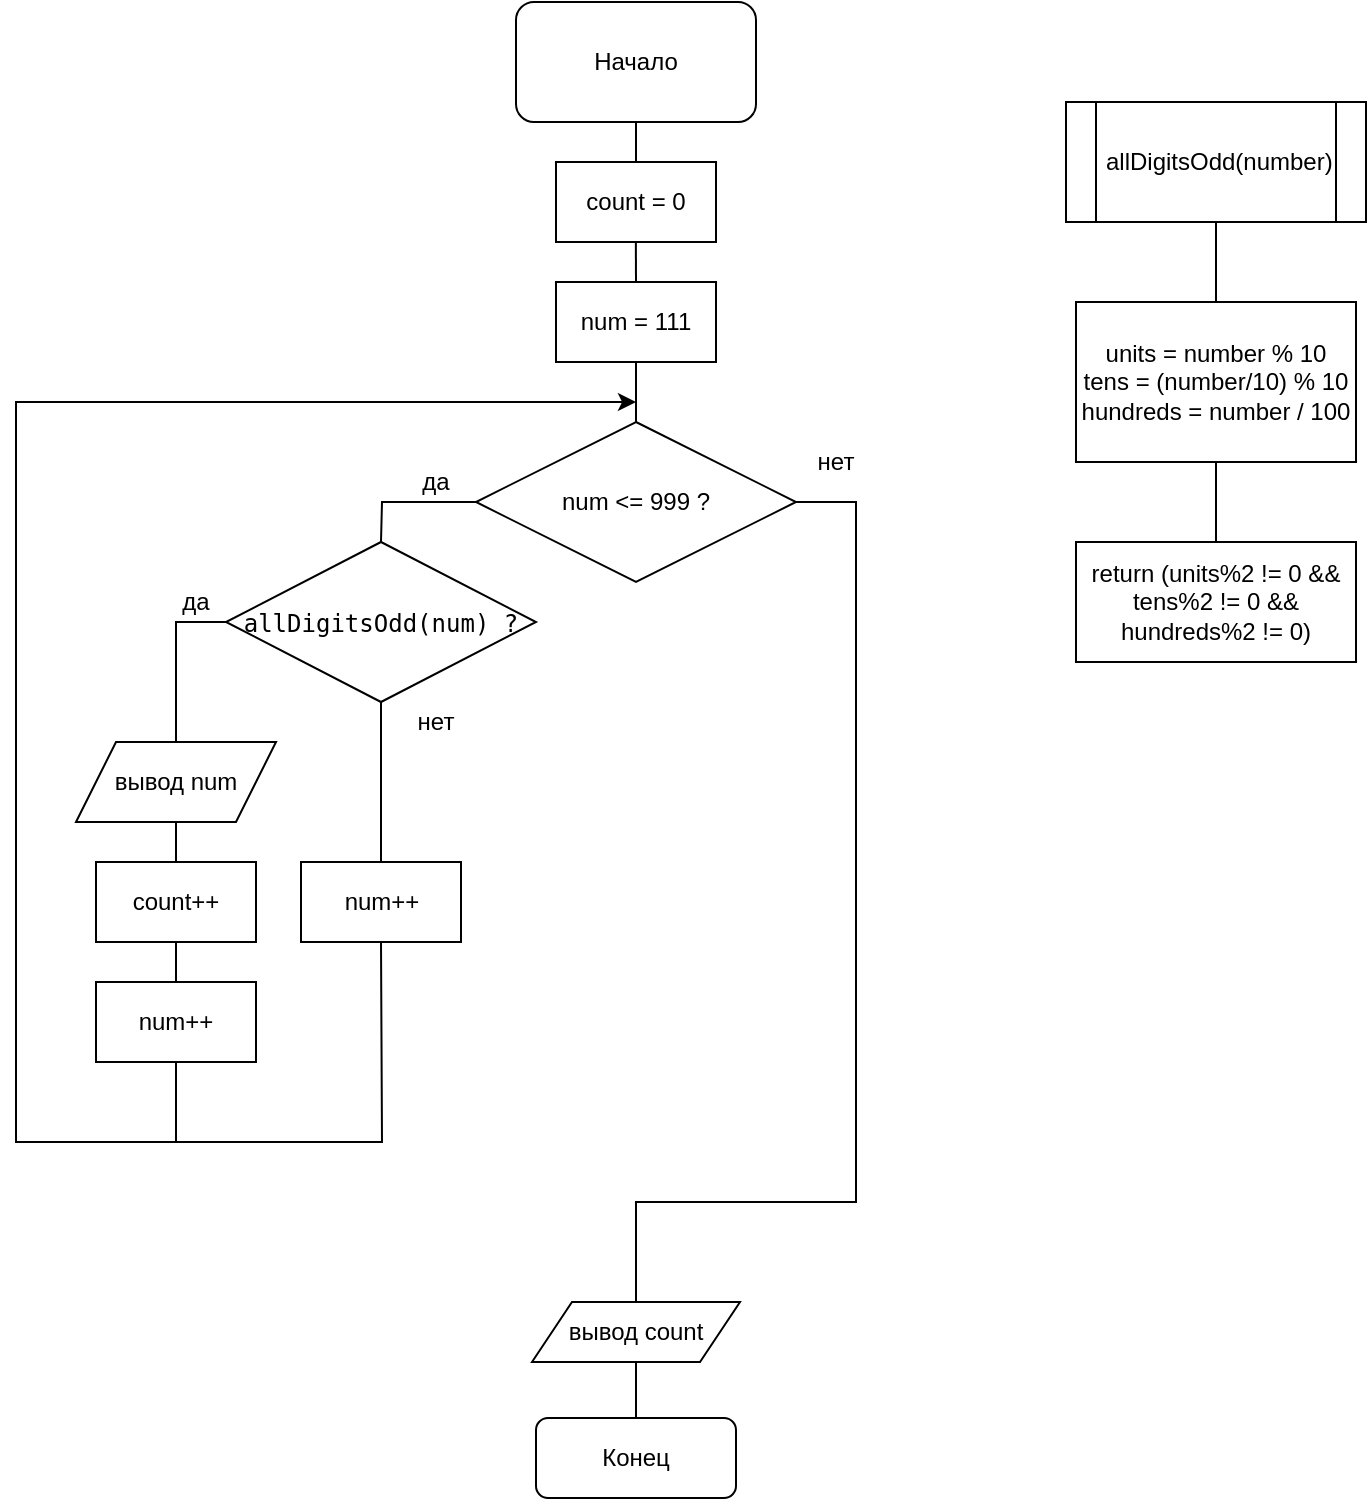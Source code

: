 <mxfile version="28.1.2">
  <diagram name="Page-1" id="fDgFHfz8iUkNx9GYH95z">
    <mxGraphModel dx="544" dy="337" grid="1" gridSize="10" guides="1" tooltips="1" connect="1" arrows="1" fold="1" page="1" pageScale="1" pageWidth="827" pageHeight="1169" background="#ffffff" math="0" shadow="0">
      <root>
        <mxCell id="0" />
        <mxCell id="1" parent="0" />
        <mxCell id="2" value="&lt;font style=&quot;color: rgb(0, 0, 0);&quot;&gt;Начало&lt;/font&gt;" style="rounded=1;whiteSpace=wrap;html=1;fillColor=#ffffff;strokeColor=#000000;fontColor=#000000;" parent="1" vertex="1">
          <mxGeometry x="300" y="40" width="120" height="60" as="geometry" />
        </mxCell>
        <mxCell id="3" value="count = 0" style="rounded=0;whiteSpace=wrap;html=1;fillColor=#ffffff;strokeColor=#000000;fontColor=#000000;" parent="1" vertex="1">
          <mxGeometry x="320" y="120" width="80" height="40" as="geometry" />
        </mxCell>
        <mxCell id="4" value="num = 111" style="rounded=0;whiteSpace=wrap;html=1;fillColor=#ffffff;strokeColor=#000000;fontColor=#000000;" parent="1" vertex="1">
          <mxGeometry x="320" y="180" width="80" height="40" as="geometry" />
        </mxCell>
        <mxCell id="13" value="&lt;font style=&quot;color: rgb(0, 0, 0);&quot;&gt;Конец&lt;/font&gt;" style="rounded=1;whiteSpace=wrap;html=1;fillColor=#ffffff;strokeColor=#000000;fontColor=#000000;" parent="1" vertex="1">
          <mxGeometry x="310" y="748" width="100" height="40" as="geometry" />
        </mxCell>
        <mxCell id="15" value="units = number % 10&#xa;tens = (number/10) % 10&#xa;hundreds = number / 100" style="rounded=0;whiteSpace=wrap;html=1;fillColor=#ffffff;strokeColor=#000000;fontColor=#000000;" parent="1" vertex="1">
          <mxGeometry x="580" y="190" width="140" height="80" as="geometry" />
        </mxCell>
        <mxCell id="16" value="return (units%2 != 0 &amp;&amp;&#xa;       tens%2 != 0 &amp;&amp;&#xa;       hundreds%2 != 0)" style="rounded=0;whiteSpace=wrap;html=1;fillColor=#ffffff;strokeColor=#000000;fontColor=#000000;" parent="1" vertex="1">
          <mxGeometry x="580" y="310" width="140" height="60" as="geometry" />
        </mxCell>
        <mxCell id="D_cFoO1Ifrv0sU41gIAw-35" value="&lt;span&gt;&lt;font style=&quot;color: rgb(0, 0, 0);&quot;&gt;&amp;nbsp;allDigitsOdd(number)&lt;/font&gt;&lt;/span&gt;" style="shape=process;whiteSpace=wrap;html=1;backgroundOutline=1;rounded=0;strokeColor=#000000;align=center;verticalAlign=middle;fontFamily=Helvetica;fontSize=12;fontColor=default;fillColor=#FFFFFF;" vertex="1" parent="1">
          <mxGeometry x="575" y="90" width="150" height="60" as="geometry" />
        </mxCell>
        <mxCell id="D_cFoO1Ifrv0sU41gIAw-46" value="" style="endArrow=none;html=1;rounded=0;strokeColor=#000000;align=center;verticalAlign=middle;fontFamily=Helvetica;fontSize=12;fontColor=default;labelBackgroundColor=default;entryX=0.5;entryY=1;entryDx=0;entryDy=0;" edge="1" parent="1" target="D_cFoO1Ifrv0sU41gIAw-68">
          <mxGeometry width="50" height="50" relative="1" as="geometry">
            <mxPoint x="130" y="610" as="sourcePoint" />
            <mxPoint x="240" y="510" as="targetPoint" />
            <Array as="points">
              <mxPoint x="233" y="610" />
            </Array>
          </mxGeometry>
        </mxCell>
        <mxCell id="D_cFoO1Ifrv0sU41gIAw-47" value="" style="endArrow=none;html=1;rounded=0;strokeColor=#000000;align=center;verticalAlign=middle;fontFamily=Helvetica;fontSize=12;fontColor=default;labelBackgroundColor=default;entryX=1;entryY=0.5;entryDx=0;entryDy=0;exitX=0.5;exitY=0;exitDx=0;exitDy=0;" edge="1" parent="1" source="D_cFoO1Ifrv0sU41gIAw-49" target="D_cFoO1Ifrv0sU41gIAw-62">
          <mxGeometry width="50" height="50" relative="1" as="geometry">
            <mxPoint x="350" y="660" as="sourcePoint" />
            <mxPoint x="417.5" y="280" as="targetPoint" />
            <Array as="points">
              <mxPoint x="360" y="640" />
              <mxPoint x="470" y="640" />
              <mxPoint x="470" y="290" />
            </Array>
          </mxGeometry>
        </mxCell>
        <mxCell id="D_cFoO1Ifrv0sU41gIAw-49" value="&lt;font style=&quot;color: rgb(0, 0, 0);&quot;&gt;вывод count&lt;/font&gt;" style="shape=parallelogram;perimeter=parallelogramPerimeter;whiteSpace=wrap;html=1;fixedSize=1;rounded=0;strokeColor=#000000;align=center;verticalAlign=middle;fontFamily=Helvetica;fontSize=12;fontColor=default;fillColor=#FFFFFF;" vertex="1" parent="1">
          <mxGeometry x="308" y="690" width="104" height="30" as="geometry" />
        </mxCell>
        <mxCell id="D_cFoO1Ifrv0sU41gIAw-50" value="" style="endArrow=none;html=1;rounded=0;strokeColor=#000000;align=center;verticalAlign=middle;fontFamily=Helvetica;fontSize=12;fontColor=default;labelBackgroundColor=default;entryX=0.5;entryY=0;entryDx=0;entryDy=0;exitX=0.5;exitY=1;exitDx=0;exitDy=0;" edge="1" parent="1" source="D_cFoO1Ifrv0sU41gIAw-49" target="13">
          <mxGeometry width="50" height="50" relative="1" as="geometry">
            <mxPoint x="360" y="730" as="sourcePoint" />
            <mxPoint x="380" y="740" as="targetPoint" />
          </mxGeometry>
        </mxCell>
        <mxCell id="D_cFoO1Ifrv0sU41gIAw-52" value="" style="endArrow=none;html=1;rounded=0;strokeColor=#000000;align=center;verticalAlign=middle;fontFamily=Helvetica;fontSize=12;fontColor=default;labelBackgroundColor=default;entryX=0.5;entryY=1;entryDx=0;entryDy=0;exitX=0.5;exitY=0;exitDx=0;exitDy=0;" edge="1" parent="1" source="3" target="2">
          <mxGeometry width="50" height="50" relative="1" as="geometry">
            <mxPoint x="300" y="190" as="sourcePoint" />
            <mxPoint x="350" y="140" as="targetPoint" />
          </mxGeometry>
        </mxCell>
        <mxCell id="D_cFoO1Ifrv0sU41gIAw-53" value="" style="endArrow=none;html=1;rounded=0;strokeColor=#000000;align=center;verticalAlign=middle;fontFamily=Helvetica;fontSize=12;fontColor=default;labelBackgroundColor=default;entryX=0.499;entryY=0.996;entryDx=0;entryDy=0;exitX=0.5;exitY=0;exitDx=0;exitDy=0;entryPerimeter=0;" edge="1" parent="1" source="4" target="3">
          <mxGeometry width="50" height="50" relative="1" as="geometry">
            <mxPoint x="360" y="190" as="sourcePoint" />
            <mxPoint x="360" y="170" as="targetPoint" />
          </mxGeometry>
        </mxCell>
        <mxCell id="D_cFoO1Ifrv0sU41gIAw-54" value="" style="endArrow=none;html=1;rounded=0;strokeColor=#000000;align=center;verticalAlign=middle;fontFamily=Helvetica;fontSize=12;fontColor=default;labelBackgroundColor=default;entryX=0.5;entryY=1;entryDx=0;entryDy=0;exitX=0.5;exitY=0;exitDx=0;exitDy=0;" edge="1" parent="1" source="D_cFoO1Ifrv0sU41gIAw-62" target="4">
          <mxGeometry width="50" height="50" relative="1" as="geometry">
            <mxPoint x="360" y="250" as="sourcePoint" />
            <mxPoint x="350" y="240" as="targetPoint" />
          </mxGeometry>
        </mxCell>
        <mxCell id="D_cFoO1Ifrv0sU41gIAw-58" value="&lt;font style=&quot;color: rgb(0, 0, 0);&quot;&gt;нет&lt;/font&gt;" style="text;align=center;verticalAlign=middle;rounded=0;fontFamily=Helvetica;fontSize=12;fontColor=default;labelBackgroundColor=none;fillColor=none;labelBorderColor=none;whiteSpace=wrap;html=1;" vertex="1" parent="1">
          <mxGeometry x="430" y="260" width="60" height="20" as="geometry" />
        </mxCell>
        <mxCell id="D_cFoO1Ifrv0sU41gIAw-59" value="" style="endArrow=none;html=1;rounded=0;strokeColor=#000000;align=center;verticalAlign=middle;fontFamily=Helvetica;fontSize=12;fontColor=default;labelBackgroundColor=default;entryX=0.5;entryY=1;entryDx=0;entryDy=0;exitX=0.5;exitY=0;exitDx=0;exitDy=0;" edge="1" parent="1" source="15" target="D_cFoO1Ifrv0sU41gIAw-35">
          <mxGeometry width="50" height="50" relative="1" as="geometry">
            <mxPoint x="540" y="240" as="sourcePoint" />
            <mxPoint x="590" y="190" as="targetPoint" />
          </mxGeometry>
        </mxCell>
        <mxCell id="D_cFoO1Ifrv0sU41gIAw-60" value="" style="endArrow=none;html=1;rounded=0;strokeColor=#000000;align=center;verticalAlign=middle;fontFamily=Helvetica;fontSize=12;fontColor=default;labelBackgroundColor=default;exitX=0.5;exitY=1;exitDx=0;exitDy=0;entryX=0.5;entryY=0;entryDx=0;entryDy=0;" edge="1" parent="1" source="15" target="16">
          <mxGeometry width="50" height="50" relative="1" as="geometry">
            <mxPoint x="540" y="240" as="sourcePoint" />
            <mxPoint x="590" y="190" as="targetPoint" />
          </mxGeometry>
        </mxCell>
        <mxCell id="D_cFoO1Ifrv0sU41gIAw-62" value="num &amp;lt;= 999 ?" style="rhombus;whiteSpace=wrap;html=1;rounded=0;strokeColor=#000000;align=center;verticalAlign=middle;fontFamily=Helvetica;fontSize=12;fontColor=#000000;labelBackgroundColor=none;fillColor=#FFFFFF;" vertex="1" parent="1">
          <mxGeometry x="280" y="250" width="160" height="80" as="geometry" />
        </mxCell>
        <mxCell id="D_cFoO1Ifrv0sU41gIAw-63" value="" style="group" vertex="1" connectable="0" parent="1">
          <mxGeometry x="100" y="260" width="277.5" height="280" as="geometry" />
        </mxCell>
        <mxCell id="10" value="count++" style="rounded=0;whiteSpace=wrap;html=1;fillColor=#ffffff;strokeColor=#000000;fontColor=#000000;" parent="D_cFoO1Ifrv0sU41gIAw-63" vertex="1">
          <mxGeometry x="-10" y="210" width="80" height="40" as="geometry" />
        </mxCell>
        <mxCell id="D_cFoO1Ifrv0sU41gIAw-38" value="&lt;font style=&quot;color: rgb(0, 0, 0);&quot;&gt;вывод num&lt;/font&gt;" style="shape=parallelogram;perimeter=parallelogramPerimeter;whiteSpace=wrap;html=1;fixedSize=1;rounded=0;strokeColor=#000000;align=center;verticalAlign=middle;fontFamily=Helvetica;fontSize=12;fontColor=default;fillColor=#FFFFFF;" vertex="1" parent="D_cFoO1Ifrv0sU41gIAw-63">
          <mxGeometry x="-20" y="150" width="100" height="40" as="geometry" />
        </mxCell>
        <mxCell id="D_cFoO1Ifrv0sU41gIAw-43" value="" style="endArrow=none;html=1;rounded=0;strokeColor=#000000;align=center;verticalAlign=middle;fontFamily=Helvetica;fontSize=12;fontColor=default;labelBackgroundColor=default;exitX=0.5;exitY=1;exitDx=0;exitDy=0;entryX=0.5;entryY=0;entryDx=0;entryDy=0;" edge="1" parent="D_cFoO1Ifrv0sU41gIAw-63" source="D_cFoO1Ifrv0sU41gIAw-38" target="10">
          <mxGeometry width="50" height="50" relative="1" as="geometry">
            <mxPoint x="170" y="230" as="sourcePoint" />
            <mxPoint x="220" y="180" as="targetPoint" />
          </mxGeometry>
        </mxCell>
        <mxCell id="D_cFoO1Ifrv0sU41gIAw-45" value="" style="endArrow=classic;html=1;rounded=0;strokeColor=#000000;align=center;verticalAlign=middle;fontFamily=Helvetica;fontSize=12;fontColor=default;labelBackgroundColor=default;exitX=0.5;exitY=1;exitDx=0;exitDy=0;" edge="1" parent="D_cFoO1Ifrv0sU41gIAw-63" source="D_cFoO1Ifrv0sU41gIAw-71">
          <mxGeometry width="50" height="50" relative="1" as="geometry">
            <mxPoint x="50" y="330" as="sourcePoint" />
            <mxPoint x="260" y="-20" as="targetPoint" />
            <Array as="points">
              <mxPoint x="30" y="350" />
              <mxPoint x="-50" y="350" />
              <mxPoint x="-50" y="280" />
              <mxPoint x="-50" y="200" />
              <mxPoint x="-50" y="-20" />
            </Array>
          </mxGeometry>
        </mxCell>
        <mxCell id="D_cFoO1Ifrv0sU41gIAw-37" value="&lt;div style=&quot;font-family: &amp;quot;Droid Sans Mono&amp;quot;, &amp;quot;monospace&amp;quot;, monospace; line-height: 22px; white-space: pre;&quot;&gt;&lt;font style=&quot;color: rgb(0, 0, 0);&quot;&gt;allDigitsOdd(num) ?&lt;/font&gt;&lt;/div&gt;" style="rhombus;whiteSpace=wrap;html=1;rounded=0;strokeColor=#000000;align=center;verticalAlign=middle;fontFamily=Helvetica;fontSize=12;fontColor=default;fillColor=#FFFFFF;" vertex="1" parent="D_cFoO1Ifrv0sU41gIAw-63">
          <mxGeometry x="55" y="50" width="155" height="80" as="geometry" />
        </mxCell>
        <mxCell id="D_cFoO1Ifrv0sU41gIAw-57" value="&lt;font style=&quot;color: rgb(0, 0, 0);&quot;&gt;да&lt;/font&gt;" style="text;align=center;verticalAlign=middle;rounded=0;fontFamily=Helvetica;fontSize=12;fontColor=default;labelBackgroundColor=none;fillColor=none;labelBorderColor=none;whiteSpace=wrap;html=1;" vertex="1" parent="D_cFoO1Ifrv0sU41gIAw-63">
          <mxGeometry x="130" y="10" width="60" height="20" as="geometry" />
        </mxCell>
        <mxCell id="D_cFoO1Ifrv0sU41gIAw-65" value="" style="endArrow=none;html=1;rounded=0;strokeColor=#000000;align=center;verticalAlign=middle;fontFamily=Helvetica;fontSize=12;fontColor=default;labelBackgroundColor=default;exitX=0;exitY=0.5;exitDx=0;exitDy=0;entryX=0.5;entryY=0;entryDx=0;entryDy=0;" edge="1" parent="D_cFoO1Ifrv0sU41gIAw-63" source="D_cFoO1Ifrv0sU41gIAw-37" target="D_cFoO1Ifrv0sU41gIAw-38">
          <mxGeometry width="50" height="50" relative="1" as="geometry">
            <mxPoint x="140" y="150" as="sourcePoint" />
            <mxPoint x="-10" y="90" as="targetPoint" />
            <Array as="points">
              <mxPoint x="30" y="90" />
            </Array>
          </mxGeometry>
        </mxCell>
        <mxCell id="D_cFoO1Ifrv0sU41gIAw-66" value="&lt;font style=&quot;color: rgb(0, 0, 0);&quot;&gt;да&lt;/font&gt;" style="text;align=center;verticalAlign=middle;rounded=0;fontFamily=Helvetica;fontSize=12;fontColor=default;labelBackgroundColor=none;fillColor=none;labelBorderColor=none;whiteSpace=wrap;html=1;" vertex="1" parent="D_cFoO1Ifrv0sU41gIAw-63">
          <mxGeometry x="10" y="70" width="60" height="20" as="geometry" />
        </mxCell>
        <mxCell id="D_cFoO1Ifrv0sU41gIAw-67" value="&lt;font style=&quot;color: rgb(0, 0, 0);&quot;&gt;нет&lt;/font&gt;" style="text;align=center;verticalAlign=middle;rounded=0;fontFamily=Helvetica;fontSize=12;fontColor=default;labelBackgroundColor=none;fillColor=none;labelBorderColor=none;whiteSpace=wrap;html=1;" vertex="1" parent="D_cFoO1Ifrv0sU41gIAw-63">
          <mxGeometry x="130" y="130" width="60" height="20" as="geometry" />
        </mxCell>
        <mxCell id="D_cFoO1Ifrv0sU41gIAw-68" value="num++" style="rounded=0;whiteSpace=wrap;html=1;fillColor=#ffffff;strokeColor=#000000;fontColor=#000000;" vertex="1" parent="D_cFoO1Ifrv0sU41gIAw-63">
          <mxGeometry x="92.5" y="210" width="80" height="40" as="geometry" />
        </mxCell>
        <mxCell id="D_cFoO1Ifrv0sU41gIAw-70" value="" style="endArrow=none;html=1;rounded=0;strokeColor=#000000;align=center;verticalAlign=middle;fontFamily=Helvetica;fontSize=12;fontColor=default;labelBackgroundColor=default;entryX=0.5;entryY=1;entryDx=0;entryDy=0;exitX=0.5;exitY=0;exitDx=0;exitDy=0;" edge="1" parent="D_cFoO1Ifrv0sU41gIAw-63" source="D_cFoO1Ifrv0sU41gIAw-68" target="D_cFoO1Ifrv0sU41gIAw-37">
          <mxGeometry width="50" height="50" relative="1" as="geometry">
            <mxPoint x="110" y="200" as="sourcePoint" />
            <mxPoint x="160" y="150" as="targetPoint" />
          </mxGeometry>
        </mxCell>
        <mxCell id="D_cFoO1Ifrv0sU41gIAw-64" value="" style="endArrow=none;html=1;rounded=0;strokeColor=#000000;align=center;verticalAlign=middle;fontFamily=Helvetica;fontSize=12;fontColor=default;labelBackgroundColor=default;entryX=0;entryY=0.5;entryDx=0;entryDy=0;exitX=0.5;exitY=0;exitDx=0;exitDy=0;" edge="1" parent="1" source="D_cFoO1Ifrv0sU41gIAw-37" target="D_cFoO1Ifrv0sU41gIAw-62">
          <mxGeometry width="50" height="50" relative="1" as="geometry">
            <mxPoint x="210" y="290" as="sourcePoint" />
            <mxPoint x="300" y="350" as="targetPoint" />
            <Array as="points">
              <mxPoint x="233" y="290" />
            </Array>
          </mxGeometry>
        </mxCell>
        <mxCell id="D_cFoO1Ifrv0sU41gIAw-71" value="num++" style="rounded=0;whiteSpace=wrap;html=1;fillColor=#ffffff;strokeColor=#000000;fontColor=#000000;" vertex="1" parent="1">
          <mxGeometry x="90" y="530" width="80" height="40" as="geometry" />
        </mxCell>
        <mxCell id="D_cFoO1Ifrv0sU41gIAw-72" value="" style="endArrow=none;html=1;rounded=0;strokeColor=#000000;align=center;verticalAlign=middle;fontFamily=Helvetica;fontSize=12;fontColor=default;labelBackgroundColor=default;exitX=0.5;exitY=1;exitDx=0;exitDy=0;entryX=0.5;entryY=0;entryDx=0;entryDy=0;" edge="1" parent="1" source="10" target="D_cFoO1Ifrv0sU41gIAw-71">
          <mxGeometry width="50" height="50" relative="1" as="geometry">
            <mxPoint x="190" y="470" as="sourcePoint" />
            <mxPoint x="240" y="420" as="targetPoint" />
          </mxGeometry>
        </mxCell>
      </root>
    </mxGraphModel>
  </diagram>
</mxfile>
